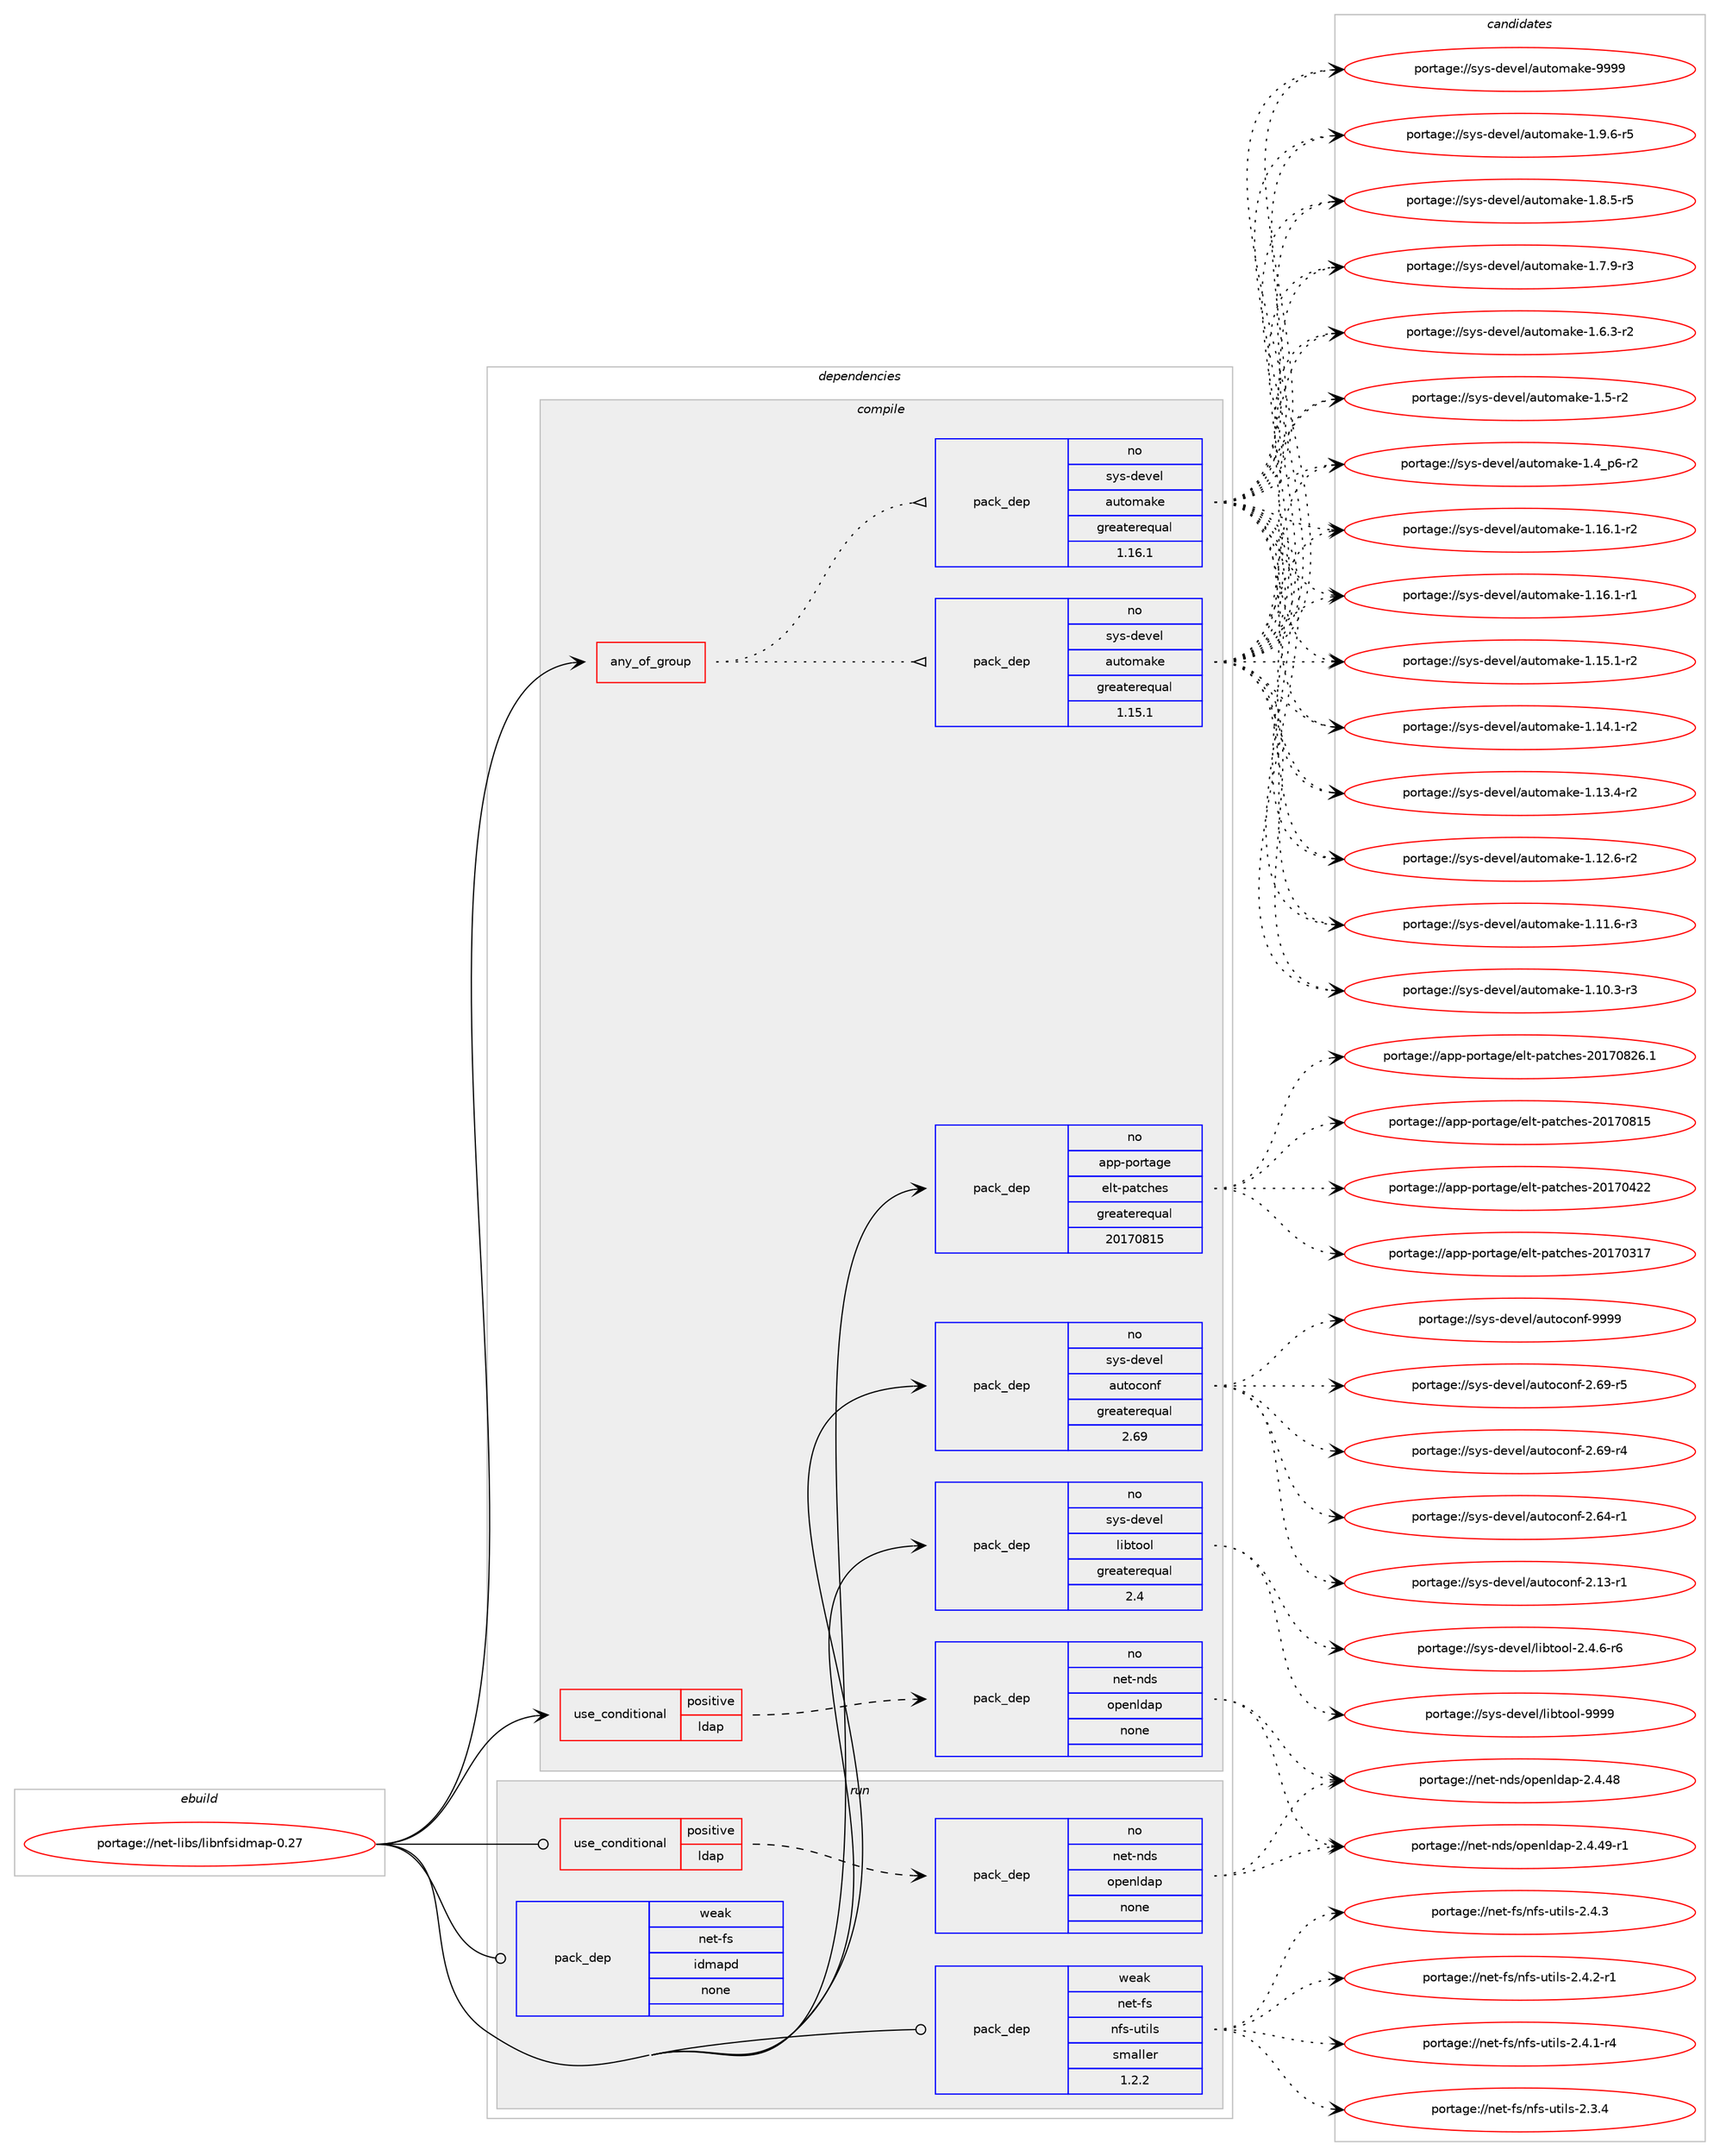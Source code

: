 digraph prolog {

# *************
# Graph options
# *************

newrank=true;
concentrate=true;
compound=true;
graph [rankdir=LR,fontname=Helvetica,fontsize=10,ranksep=1.5];#, ranksep=2.5, nodesep=0.2];
edge  [arrowhead=vee];
node  [fontname=Helvetica,fontsize=10];

# **********
# The ebuild
# **********

subgraph cluster_leftcol {
color=gray;
rank=same;
label=<<i>ebuild</i>>;
id [label="portage://net-libs/libnfsidmap-0.27", color=red, width=4, href="../net-libs/libnfsidmap-0.27.svg"];
}

# ****************
# The dependencies
# ****************

subgraph cluster_midcol {
color=gray;
label=<<i>dependencies</i>>;
subgraph cluster_compile {
fillcolor="#eeeeee";
style=filled;
label=<<i>compile</i>>;
subgraph any2161 {
dependency139257 [label=<<TABLE BORDER="0" CELLBORDER="1" CELLSPACING="0" CELLPADDING="4"><TR><TD CELLPADDING="10">any_of_group</TD></TR></TABLE>>, shape=none, color=red];subgraph pack106953 {
dependency139258 [label=<<TABLE BORDER="0" CELLBORDER="1" CELLSPACING="0" CELLPADDING="4" WIDTH="220"><TR><TD ROWSPAN="6" CELLPADDING="30">pack_dep</TD></TR><TR><TD WIDTH="110">no</TD></TR><TR><TD>sys-devel</TD></TR><TR><TD>automake</TD></TR><TR><TD>greaterequal</TD></TR><TR><TD>1.16.1</TD></TR></TABLE>>, shape=none, color=blue];
}
dependency139257:e -> dependency139258:w [weight=20,style="dotted",arrowhead="oinv"];
subgraph pack106954 {
dependency139259 [label=<<TABLE BORDER="0" CELLBORDER="1" CELLSPACING="0" CELLPADDING="4" WIDTH="220"><TR><TD ROWSPAN="6" CELLPADDING="30">pack_dep</TD></TR><TR><TD WIDTH="110">no</TD></TR><TR><TD>sys-devel</TD></TR><TR><TD>automake</TD></TR><TR><TD>greaterequal</TD></TR><TR><TD>1.15.1</TD></TR></TABLE>>, shape=none, color=blue];
}
dependency139257:e -> dependency139259:w [weight=20,style="dotted",arrowhead="oinv"];
}
id:e -> dependency139257:w [weight=20,style="solid",arrowhead="vee"];
subgraph cond30003 {
dependency139260 [label=<<TABLE BORDER="0" CELLBORDER="1" CELLSPACING="0" CELLPADDING="4"><TR><TD ROWSPAN="3" CELLPADDING="10">use_conditional</TD></TR><TR><TD>positive</TD></TR><TR><TD>ldap</TD></TR></TABLE>>, shape=none, color=red];
subgraph pack106955 {
dependency139261 [label=<<TABLE BORDER="0" CELLBORDER="1" CELLSPACING="0" CELLPADDING="4" WIDTH="220"><TR><TD ROWSPAN="6" CELLPADDING="30">pack_dep</TD></TR><TR><TD WIDTH="110">no</TD></TR><TR><TD>net-nds</TD></TR><TR><TD>openldap</TD></TR><TR><TD>none</TD></TR><TR><TD></TD></TR></TABLE>>, shape=none, color=blue];
}
dependency139260:e -> dependency139261:w [weight=20,style="dashed",arrowhead="vee"];
}
id:e -> dependency139260:w [weight=20,style="solid",arrowhead="vee"];
subgraph pack106956 {
dependency139262 [label=<<TABLE BORDER="0" CELLBORDER="1" CELLSPACING="0" CELLPADDING="4" WIDTH="220"><TR><TD ROWSPAN="6" CELLPADDING="30">pack_dep</TD></TR><TR><TD WIDTH="110">no</TD></TR><TR><TD>app-portage</TD></TR><TR><TD>elt-patches</TD></TR><TR><TD>greaterequal</TD></TR><TR><TD>20170815</TD></TR></TABLE>>, shape=none, color=blue];
}
id:e -> dependency139262:w [weight=20,style="solid",arrowhead="vee"];
subgraph pack106957 {
dependency139263 [label=<<TABLE BORDER="0" CELLBORDER="1" CELLSPACING="0" CELLPADDING="4" WIDTH="220"><TR><TD ROWSPAN="6" CELLPADDING="30">pack_dep</TD></TR><TR><TD WIDTH="110">no</TD></TR><TR><TD>sys-devel</TD></TR><TR><TD>autoconf</TD></TR><TR><TD>greaterequal</TD></TR><TR><TD>2.69</TD></TR></TABLE>>, shape=none, color=blue];
}
id:e -> dependency139263:w [weight=20,style="solid",arrowhead="vee"];
subgraph pack106958 {
dependency139264 [label=<<TABLE BORDER="0" CELLBORDER="1" CELLSPACING="0" CELLPADDING="4" WIDTH="220"><TR><TD ROWSPAN="6" CELLPADDING="30">pack_dep</TD></TR><TR><TD WIDTH="110">no</TD></TR><TR><TD>sys-devel</TD></TR><TR><TD>libtool</TD></TR><TR><TD>greaterequal</TD></TR><TR><TD>2.4</TD></TR></TABLE>>, shape=none, color=blue];
}
id:e -> dependency139264:w [weight=20,style="solid",arrowhead="vee"];
}
subgraph cluster_compileandrun {
fillcolor="#eeeeee";
style=filled;
label=<<i>compile and run</i>>;
}
subgraph cluster_run {
fillcolor="#eeeeee";
style=filled;
label=<<i>run</i>>;
subgraph cond30004 {
dependency139265 [label=<<TABLE BORDER="0" CELLBORDER="1" CELLSPACING="0" CELLPADDING="4"><TR><TD ROWSPAN="3" CELLPADDING="10">use_conditional</TD></TR><TR><TD>positive</TD></TR><TR><TD>ldap</TD></TR></TABLE>>, shape=none, color=red];
subgraph pack106959 {
dependency139266 [label=<<TABLE BORDER="0" CELLBORDER="1" CELLSPACING="0" CELLPADDING="4" WIDTH="220"><TR><TD ROWSPAN="6" CELLPADDING="30">pack_dep</TD></TR><TR><TD WIDTH="110">no</TD></TR><TR><TD>net-nds</TD></TR><TR><TD>openldap</TD></TR><TR><TD>none</TD></TR><TR><TD></TD></TR></TABLE>>, shape=none, color=blue];
}
dependency139265:e -> dependency139266:w [weight=20,style="dashed",arrowhead="vee"];
}
id:e -> dependency139265:w [weight=20,style="solid",arrowhead="odot"];
subgraph pack106960 {
dependency139267 [label=<<TABLE BORDER="0" CELLBORDER="1" CELLSPACING="0" CELLPADDING="4" WIDTH="220"><TR><TD ROWSPAN="6" CELLPADDING="30">pack_dep</TD></TR><TR><TD WIDTH="110">weak</TD></TR><TR><TD>net-fs</TD></TR><TR><TD>idmapd</TD></TR><TR><TD>none</TD></TR><TR><TD></TD></TR></TABLE>>, shape=none, color=blue];
}
id:e -> dependency139267:w [weight=20,style="solid",arrowhead="odot"];
subgraph pack106961 {
dependency139268 [label=<<TABLE BORDER="0" CELLBORDER="1" CELLSPACING="0" CELLPADDING="4" WIDTH="220"><TR><TD ROWSPAN="6" CELLPADDING="30">pack_dep</TD></TR><TR><TD WIDTH="110">weak</TD></TR><TR><TD>net-fs</TD></TR><TR><TD>nfs-utils</TD></TR><TR><TD>smaller</TD></TR><TR><TD>1.2.2</TD></TR></TABLE>>, shape=none, color=blue];
}
id:e -> dependency139268:w [weight=20,style="solid",arrowhead="odot"];
}
}

# **************
# The candidates
# **************

subgraph cluster_choices {
rank=same;
color=gray;
label=<<i>candidates</i>>;

subgraph choice106953 {
color=black;
nodesep=1;
choice115121115451001011181011084797117116111109971071014557575757 [label="portage://sys-devel/automake-9999", color=red, width=4,href="../sys-devel/automake-9999.svg"];
choice115121115451001011181011084797117116111109971071014549465746544511453 [label="portage://sys-devel/automake-1.9.6-r5", color=red, width=4,href="../sys-devel/automake-1.9.6-r5.svg"];
choice115121115451001011181011084797117116111109971071014549465646534511453 [label="portage://sys-devel/automake-1.8.5-r5", color=red, width=4,href="../sys-devel/automake-1.8.5-r5.svg"];
choice115121115451001011181011084797117116111109971071014549465546574511451 [label="portage://sys-devel/automake-1.7.9-r3", color=red, width=4,href="../sys-devel/automake-1.7.9-r3.svg"];
choice115121115451001011181011084797117116111109971071014549465446514511450 [label="portage://sys-devel/automake-1.6.3-r2", color=red, width=4,href="../sys-devel/automake-1.6.3-r2.svg"];
choice11512111545100101118101108479711711611110997107101454946534511450 [label="portage://sys-devel/automake-1.5-r2", color=red, width=4,href="../sys-devel/automake-1.5-r2.svg"];
choice115121115451001011181011084797117116111109971071014549465295112544511450 [label="portage://sys-devel/automake-1.4_p6-r2", color=red, width=4,href="../sys-devel/automake-1.4_p6-r2.svg"];
choice11512111545100101118101108479711711611110997107101454946495446494511450 [label="portage://sys-devel/automake-1.16.1-r2", color=red, width=4,href="../sys-devel/automake-1.16.1-r2.svg"];
choice11512111545100101118101108479711711611110997107101454946495446494511449 [label="portage://sys-devel/automake-1.16.1-r1", color=red, width=4,href="../sys-devel/automake-1.16.1-r1.svg"];
choice11512111545100101118101108479711711611110997107101454946495346494511450 [label="portage://sys-devel/automake-1.15.1-r2", color=red, width=4,href="../sys-devel/automake-1.15.1-r2.svg"];
choice11512111545100101118101108479711711611110997107101454946495246494511450 [label="portage://sys-devel/automake-1.14.1-r2", color=red, width=4,href="../sys-devel/automake-1.14.1-r2.svg"];
choice11512111545100101118101108479711711611110997107101454946495146524511450 [label="portage://sys-devel/automake-1.13.4-r2", color=red, width=4,href="../sys-devel/automake-1.13.4-r2.svg"];
choice11512111545100101118101108479711711611110997107101454946495046544511450 [label="portage://sys-devel/automake-1.12.6-r2", color=red, width=4,href="../sys-devel/automake-1.12.6-r2.svg"];
choice11512111545100101118101108479711711611110997107101454946494946544511451 [label="portage://sys-devel/automake-1.11.6-r3", color=red, width=4,href="../sys-devel/automake-1.11.6-r3.svg"];
choice11512111545100101118101108479711711611110997107101454946494846514511451 [label="portage://sys-devel/automake-1.10.3-r3", color=red, width=4,href="../sys-devel/automake-1.10.3-r3.svg"];
dependency139258:e -> choice115121115451001011181011084797117116111109971071014557575757:w [style=dotted,weight="100"];
dependency139258:e -> choice115121115451001011181011084797117116111109971071014549465746544511453:w [style=dotted,weight="100"];
dependency139258:e -> choice115121115451001011181011084797117116111109971071014549465646534511453:w [style=dotted,weight="100"];
dependency139258:e -> choice115121115451001011181011084797117116111109971071014549465546574511451:w [style=dotted,weight="100"];
dependency139258:e -> choice115121115451001011181011084797117116111109971071014549465446514511450:w [style=dotted,weight="100"];
dependency139258:e -> choice11512111545100101118101108479711711611110997107101454946534511450:w [style=dotted,weight="100"];
dependency139258:e -> choice115121115451001011181011084797117116111109971071014549465295112544511450:w [style=dotted,weight="100"];
dependency139258:e -> choice11512111545100101118101108479711711611110997107101454946495446494511450:w [style=dotted,weight="100"];
dependency139258:e -> choice11512111545100101118101108479711711611110997107101454946495446494511449:w [style=dotted,weight="100"];
dependency139258:e -> choice11512111545100101118101108479711711611110997107101454946495346494511450:w [style=dotted,weight="100"];
dependency139258:e -> choice11512111545100101118101108479711711611110997107101454946495246494511450:w [style=dotted,weight="100"];
dependency139258:e -> choice11512111545100101118101108479711711611110997107101454946495146524511450:w [style=dotted,weight="100"];
dependency139258:e -> choice11512111545100101118101108479711711611110997107101454946495046544511450:w [style=dotted,weight="100"];
dependency139258:e -> choice11512111545100101118101108479711711611110997107101454946494946544511451:w [style=dotted,weight="100"];
dependency139258:e -> choice11512111545100101118101108479711711611110997107101454946494846514511451:w [style=dotted,weight="100"];
}
subgraph choice106954 {
color=black;
nodesep=1;
choice115121115451001011181011084797117116111109971071014557575757 [label="portage://sys-devel/automake-9999", color=red, width=4,href="../sys-devel/automake-9999.svg"];
choice115121115451001011181011084797117116111109971071014549465746544511453 [label="portage://sys-devel/automake-1.9.6-r5", color=red, width=4,href="../sys-devel/automake-1.9.6-r5.svg"];
choice115121115451001011181011084797117116111109971071014549465646534511453 [label="portage://sys-devel/automake-1.8.5-r5", color=red, width=4,href="../sys-devel/automake-1.8.5-r5.svg"];
choice115121115451001011181011084797117116111109971071014549465546574511451 [label="portage://sys-devel/automake-1.7.9-r3", color=red, width=4,href="../sys-devel/automake-1.7.9-r3.svg"];
choice115121115451001011181011084797117116111109971071014549465446514511450 [label="portage://sys-devel/automake-1.6.3-r2", color=red, width=4,href="../sys-devel/automake-1.6.3-r2.svg"];
choice11512111545100101118101108479711711611110997107101454946534511450 [label="portage://sys-devel/automake-1.5-r2", color=red, width=4,href="../sys-devel/automake-1.5-r2.svg"];
choice115121115451001011181011084797117116111109971071014549465295112544511450 [label="portage://sys-devel/automake-1.4_p6-r2", color=red, width=4,href="../sys-devel/automake-1.4_p6-r2.svg"];
choice11512111545100101118101108479711711611110997107101454946495446494511450 [label="portage://sys-devel/automake-1.16.1-r2", color=red, width=4,href="../sys-devel/automake-1.16.1-r2.svg"];
choice11512111545100101118101108479711711611110997107101454946495446494511449 [label="portage://sys-devel/automake-1.16.1-r1", color=red, width=4,href="../sys-devel/automake-1.16.1-r1.svg"];
choice11512111545100101118101108479711711611110997107101454946495346494511450 [label="portage://sys-devel/automake-1.15.1-r2", color=red, width=4,href="../sys-devel/automake-1.15.1-r2.svg"];
choice11512111545100101118101108479711711611110997107101454946495246494511450 [label="portage://sys-devel/automake-1.14.1-r2", color=red, width=4,href="../sys-devel/automake-1.14.1-r2.svg"];
choice11512111545100101118101108479711711611110997107101454946495146524511450 [label="portage://sys-devel/automake-1.13.4-r2", color=red, width=4,href="../sys-devel/automake-1.13.4-r2.svg"];
choice11512111545100101118101108479711711611110997107101454946495046544511450 [label="portage://sys-devel/automake-1.12.6-r2", color=red, width=4,href="../sys-devel/automake-1.12.6-r2.svg"];
choice11512111545100101118101108479711711611110997107101454946494946544511451 [label="portage://sys-devel/automake-1.11.6-r3", color=red, width=4,href="../sys-devel/automake-1.11.6-r3.svg"];
choice11512111545100101118101108479711711611110997107101454946494846514511451 [label="portage://sys-devel/automake-1.10.3-r3", color=red, width=4,href="../sys-devel/automake-1.10.3-r3.svg"];
dependency139259:e -> choice115121115451001011181011084797117116111109971071014557575757:w [style=dotted,weight="100"];
dependency139259:e -> choice115121115451001011181011084797117116111109971071014549465746544511453:w [style=dotted,weight="100"];
dependency139259:e -> choice115121115451001011181011084797117116111109971071014549465646534511453:w [style=dotted,weight="100"];
dependency139259:e -> choice115121115451001011181011084797117116111109971071014549465546574511451:w [style=dotted,weight="100"];
dependency139259:e -> choice115121115451001011181011084797117116111109971071014549465446514511450:w [style=dotted,weight="100"];
dependency139259:e -> choice11512111545100101118101108479711711611110997107101454946534511450:w [style=dotted,weight="100"];
dependency139259:e -> choice115121115451001011181011084797117116111109971071014549465295112544511450:w [style=dotted,weight="100"];
dependency139259:e -> choice11512111545100101118101108479711711611110997107101454946495446494511450:w [style=dotted,weight="100"];
dependency139259:e -> choice11512111545100101118101108479711711611110997107101454946495446494511449:w [style=dotted,weight="100"];
dependency139259:e -> choice11512111545100101118101108479711711611110997107101454946495346494511450:w [style=dotted,weight="100"];
dependency139259:e -> choice11512111545100101118101108479711711611110997107101454946495246494511450:w [style=dotted,weight="100"];
dependency139259:e -> choice11512111545100101118101108479711711611110997107101454946495146524511450:w [style=dotted,weight="100"];
dependency139259:e -> choice11512111545100101118101108479711711611110997107101454946495046544511450:w [style=dotted,weight="100"];
dependency139259:e -> choice11512111545100101118101108479711711611110997107101454946494946544511451:w [style=dotted,weight="100"];
dependency139259:e -> choice11512111545100101118101108479711711611110997107101454946494846514511451:w [style=dotted,weight="100"];
}
subgraph choice106955 {
color=black;
nodesep=1;
choice110101116451101001154711111210111010810097112455046524652574511449 [label="portage://net-nds/openldap-2.4.49-r1", color=red, width=4,href="../net-nds/openldap-2.4.49-r1.svg"];
choice11010111645110100115471111121011101081009711245504652465256 [label="portage://net-nds/openldap-2.4.48", color=red, width=4,href="../net-nds/openldap-2.4.48.svg"];
dependency139261:e -> choice110101116451101001154711111210111010810097112455046524652574511449:w [style=dotted,weight="100"];
dependency139261:e -> choice11010111645110100115471111121011101081009711245504652465256:w [style=dotted,weight="100"];
}
subgraph choice106956 {
color=black;
nodesep=1;
choice971121124511211111411697103101471011081164511297116991041011154550484955485650544649 [label="portage://app-portage/elt-patches-20170826.1", color=red, width=4,href="../app-portage/elt-patches-20170826.1.svg"];
choice97112112451121111141169710310147101108116451129711699104101115455048495548564953 [label="portage://app-portage/elt-patches-20170815", color=red, width=4,href="../app-portage/elt-patches-20170815.svg"];
choice97112112451121111141169710310147101108116451129711699104101115455048495548525050 [label="portage://app-portage/elt-patches-20170422", color=red, width=4,href="../app-portage/elt-patches-20170422.svg"];
choice97112112451121111141169710310147101108116451129711699104101115455048495548514955 [label="portage://app-portage/elt-patches-20170317", color=red, width=4,href="../app-portage/elt-patches-20170317.svg"];
dependency139262:e -> choice971121124511211111411697103101471011081164511297116991041011154550484955485650544649:w [style=dotted,weight="100"];
dependency139262:e -> choice97112112451121111141169710310147101108116451129711699104101115455048495548564953:w [style=dotted,weight="100"];
dependency139262:e -> choice97112112451121111141169710310147101108116451129711699104101115455048495548525050:w [style=dotted,weight="100"];
dependency139262:e -> choice97112112451121111141169710310147101108116451129711699104101115455048495548514955:w [style=dotted,weight="100"];
}
subgraph choice106957 {
color=black;
nodesep=1;
choice115121115451001011181011084797117116111991111101024557575757 [label="portage://sys-devel/autoconf-9999", color=red, width=4,href="../sys-devel/autoconf-9999.svg"];
choice1151211154510010111810110847971171161119911111010245504654574511453 [label="portage://sys-devel/autoconf-2.69-r5", color=red, width=4,href="../sys-devel/autoconf-2.69-r5.svg"];
choice1151211154510010111810110847971171161119911111010245504654574511452 [label="portage://sys-devel/autoconf-2.69-r4", color=red, width=4,href="../sys-devel/autoconf-2.69-r4.svg"];
choice1151211154510010111810110847971171161119911111010245504654524511449 [label="portage://sys-devel/autoconf-2.64-r1", color=red, width=4,href="../sys-devel/autoconf-2.64-r1.svg"];
choice1151211154510010111810110847971171161119911111010245504649514511449 [label="portage://sys-devel/autoconf-2.13-r1", color=red, width=4,href="../sys-devel/autoconf-2.13-r1.svg"];
dependency139263:e -> choice115121115451001011181011084797117116111991111101024557575757:w [style=dotted,weight="100"];
dependency139263:e -> choice1151211154510010111810110847971171161119911111010245504654574511453:w [style=dotted,weight="100"];
dependency139263:e -> choice1151211154510010111810110847971171161119911111010245504654574511452:w [style=dotted,weight="100"];
dependency139263:e -> choice1151211154510010111810110847971171161119911111010245504654524511449:w [style=dotted,weight="100"];
dependency139263:e -> choice1151211154510010111810110847971171161119911111010245504649514511449:w [style=dotted,weight="100"];
}
subgraph choice106958 {
color=black;
nodesep=1;
choice1151211154510010111810110847108105981161111111084557575757 [label="portage://sys-devel/libtool-9999", color=red, width=4,href="../sys-devel/libtool-9999.svg"];
choice1151211154510010111810110847108105981161111111084550465246544511454 [label="portage://sys-devel/libtool-2.4.6-r6", color=red, width=4,href="../sys-devel/libtool-2.4.6-r6.svg"];
dependency139264:e -> choice1151211154510010111810110847108105981161111111084557575757:w [style=dotted,weight="100"];
dependency139264:e -> choice1151211154510010111810110847108105981161111111084550465246544511454:w [style=dotted,weight="100"];
}
subgraph choice106959 {
color=black;
nodesep=1;
choice110101116451101001154711111210111010810097112455046524652574511449 [label="portage://net-nds/openldap-2.4.49-r1", color=red, width=4,href="../net-nds/openldap-2.4.49-r1.svg"];
choice11010111645110100115471111121011101081009711245504652465256 [label="portage://net-nds/openldap-2.4.48", color=red, width=4,href="../net-nds/openldap-2.4.48.svg"];
dependency139266:e -> choice110101116451101001154711111210111010810097112455046524652574511449:w [style=dotted,weight="100"];
dependency139266:e -> choice11010111645110100115471111121011101081009711245504652465256:w [style=dotted,weight="100"];
}
subgraph choice106960 {
color=black;
nodesep=1;
}
subgraph choice106961 {
color=black;
nodesep=1;
choice110101116451021154711010211545117116105108115455046524651 [label="portage://net-fs/nfs-utils-2.4.3", color=red, width=4,href="../net-fs/nfs-utils-2.4.3.svg"];
choice1101011164510211547110102115451171161051081154550465246504511449 [label="portage://net-fs/nfs-utils-2.4.2-r1", color=red, width=4,href="../net-fs/nfs-utils-2.4.2-r1.svg"];
choice1101011164510211547110102115451171161051081154550465246494511452 [label="portage://net-fs/nfs-utils-2.4.1-r4", color=red, width=4,href="../net-fs/nfs-utils-2.4.1-r4.svg"];
choice110101116451021154711010211545117116105108115455046514652 [label="portage://net-fs/nfs-utils-2.3.4", color=red, width=4,href="../net-fs/nfs-utils-2.3.4.svg"];
dependency139268:e -> choice110101116451021154711010211545117116105108115455046524651:w [style=dotted,weight="100"];
dependency139268:e -> choice1101011164510211547110102115451171161051081154550465246504511449:w [style=dotted,weight="100"];
dependency139268:e -> choice1101011164510211547110102115451171161051081154550465246494511452:w [style=dotted,weight="100"];
dependency139268:e -> choice110101116451021154711010211545117116105108115455046514652:w [style=dotted,weight="100"];
}
}

}

